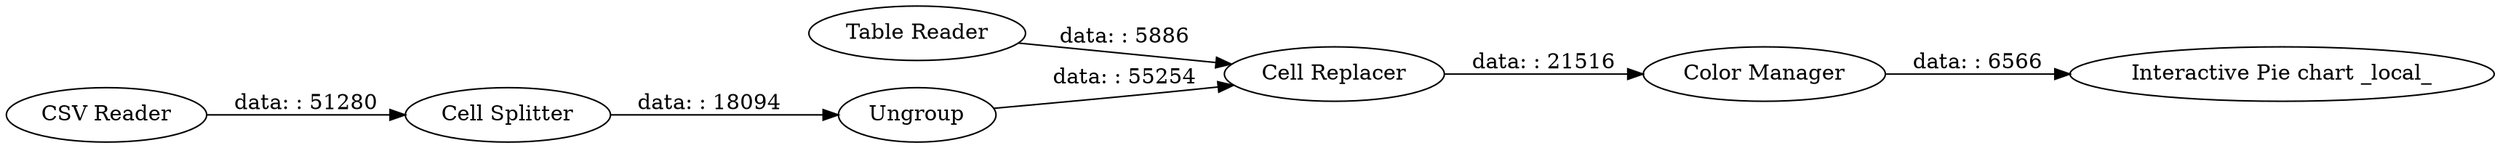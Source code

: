 digraph {
	"2358865471575781615_4" [label=Ungroup]
	"2358865471575781615_9" [label="Cell Replacer"]
	"2358865471575781615_1" [label="Table Reader"]
	"2358865471575781615_13" [label="Interactive Pie chart _local_"]
	"2358865471575781615_14" [label="Color Manager"]
	"2358865471575781615_2" [label="CSV Reader"]
	"2358865471575781615_7" [label="Cell Splitter"]
	"2358865471575781615_14" -> "2358865471575781615_13" [label="data: : 6566"]
	"2358865471575781615_1" -> "2358865471575781615_9" [label="data: : 5886"]
	"2358865471575781615_4" -> "2358865471575781615_9" [label="data: : 55254"]
	"2358865471575781615_7" -> "2358865471575781615_4" [label="data: : 18094"]
	"2358865471575781615_2" -> "2358865471575781615_7" [label="data: : 51280"]
	"2358865471575781615_9" -> "2358865471575781615_14" [label="data: : 21516"]
	rankdir=LR
}
